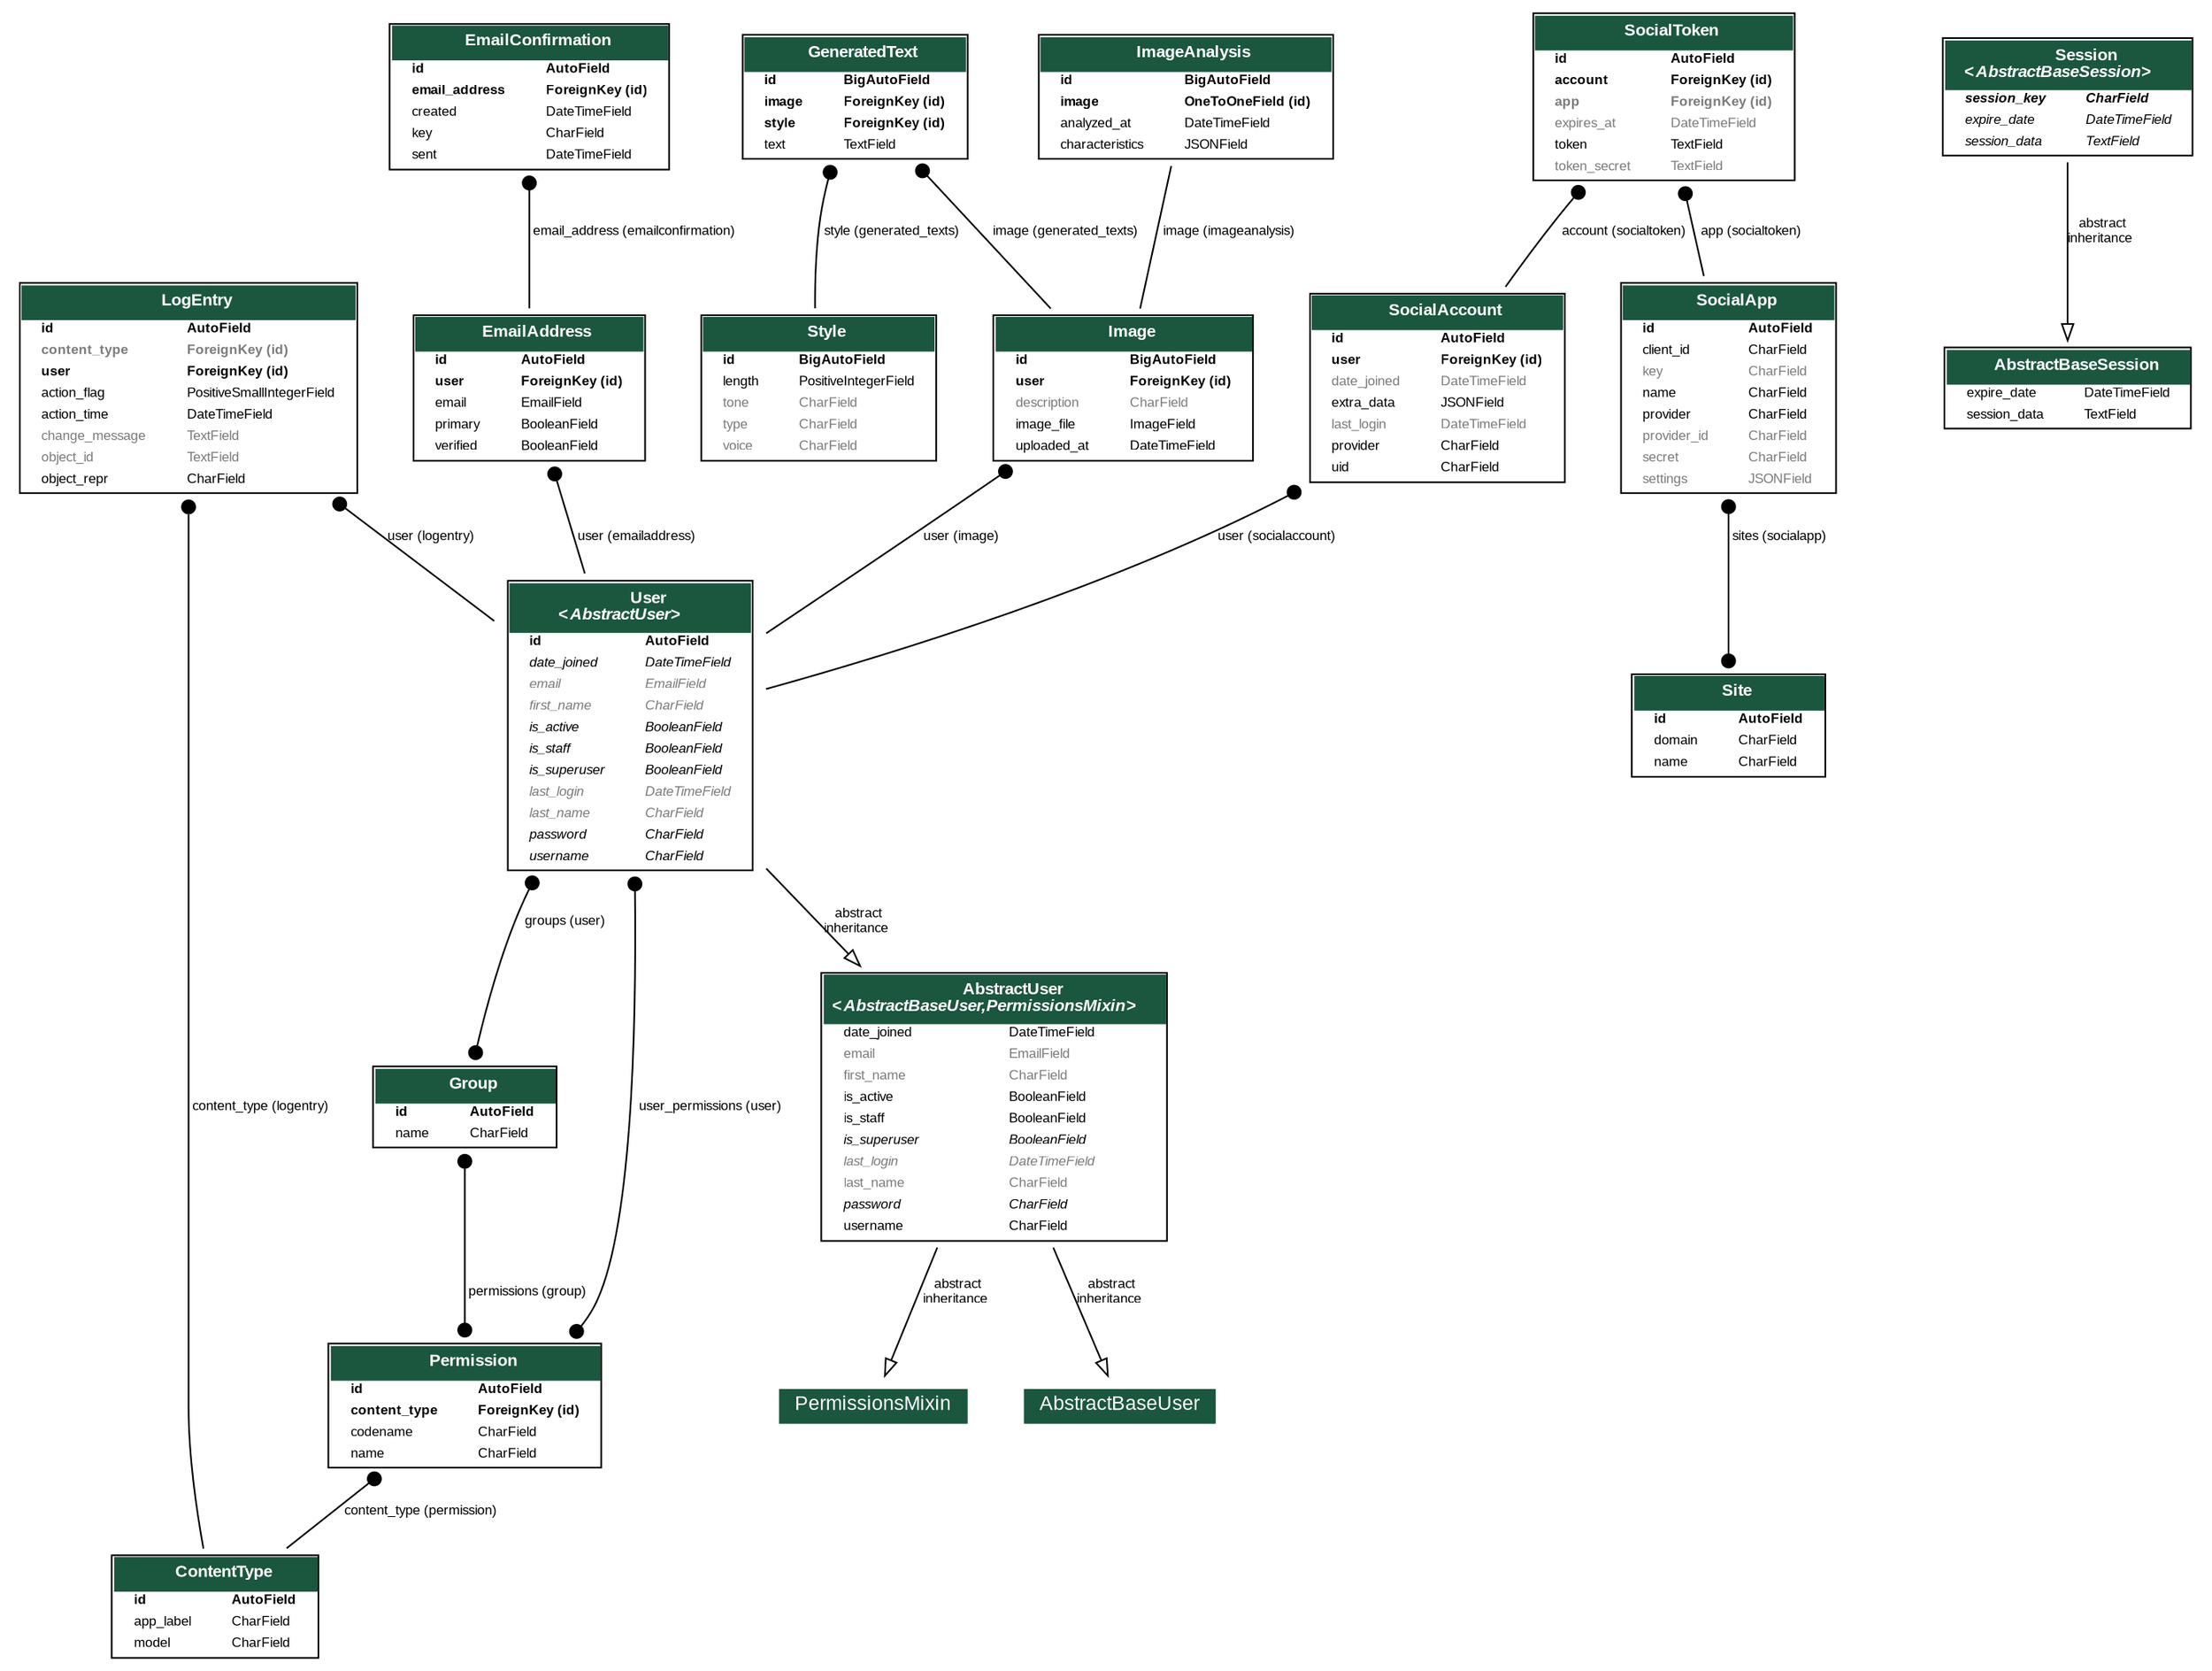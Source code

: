 digraph model_graph {
  // Dotfile by Django-Extensions graph_models
  // Created: 2024-05-15 17:44
  // Cli Options: -a --dot

  fontname = "Arial"
  fontsize = 8
  splines  = true
  rankdir = "TB"

  node [
    fontname = "Arial"
    fontsize = 8
    shape = "plaintext"
  ]

  edge [
    fontname = "Arial"
    fontsize = 8
  ]

  // Labels


  django_contrib_admin_models_LogEntry [label=<
    <TABLE BGCOLOR="white" BORDER="1" CELLBORDER="0" CELLSPACING="0">
    <TR><TD COLSPAN="2" CELLPADDING="5" ALIGN="CENTER" BGCOLOR="#1b563f">
    <FONT FACE="Arial" COLOR="white" POINT-SIZE="10"><B>
    LogEntry
    </B></FONT></TD></TR>
  
  
    <TR><TD ALIGN="LEFT" BORDER="0">
    <FONT FACE="Arial"><B>id</B></FONT>
    </TD><TD ALIGN="LEFT">
    <FONT FACE="Arial"><B>AutoField</B></FONT>
    </TD></TR>
  
  
  
    <TR><TD ALIGN="LEFT" BORDER="0">
    <FONT COLOR="#7B7B7B" FACE="Arial"><B>content_type</B></FONT>
    </TD><TD ALIGN="LEFT">
    <FONT COLOR="#7B7B7B" FACE="Arial"><B>ForeignKey (id)</B></FONT>
    </TD></TR>
  
  
  
    <TR><TD ALIGN="LEFT" BORDER="0">
    <FONT FACE="Arial"><B>user</B></FONT>
    </TD><TD ALIGN="LEFT">
    <FONT FACE="Arial"><B>ForeignKey (id)</B></FONT>
    </TD></TR>
  
  
  
    <TR><TD ALIGN="LEFT" BORDER="0">
    <FONT FACE="Arial">action_flag</FONT>
    </TD><TD ALIGN="LEFT">
    <FONT FACE="Arial">PositiveSmallIntegerField</FONT>
    </TD></TR>
  
  
  
    <TR><TD ALIGN="LEFT" BORDER="0">
    <FONT FACE="Arial">action_time</FONT>
    </TD><TD ALIGN="LEFT">
    <FONT FACE="Arial">DateTimeField</FONT>
    </TD></TR>
  
  
  
    <TR><TD ALIGN="LEFT" BORDER="0">
    <FONT COLOR="#7B7B7B" FACE="Arial">change_message</FONT>
    </TD><TD ALIGN="LEFT">
    <FONT COLOR="#7B7B7B" FACE="Arial">TextField</FONT>
    </TD></TR>
  
  
  
    <TR><TD ALIGN="LEFT" BORDER="0">
    <FONT COLOR="#7B7B7B" FACE="Arial">object_id</FONT>
    </TD><TD ALIGN="LEFT">
    <FONT COLOR="#7B7B7B" FACE="Arial">TextField</FONT>
    </TD></TR>
  
  
  
    <TR><TD ALIGN="LEFT" BORDER="0">
    <FONT FACE="Arial">object_repr</FONT>
    </TD><TD ALIGN="LEFT">
    <FONT FACE="Arial">CharField</FONT>
    </TD></TR>
  
  
    </TABLE>
    >]




  django_contrib_auth_models_AbstractUser [label=<
    <TABLE BGCOLOR="white" BORDER="1" CELLBORDER="0" CELLSPACING="0">
    <TR><TD COLSPAN="2" CELLPADDING="5" ALIGN="CENTER" BGCOLOR="#1b563f">
    <FONT FACE="Arial" COLOR="white" POINT-SIZE="10"><B>
    AbstractUser<BR/>&lt;<FONT FACE="Arial"><I>AbstractBaseUser,PermissionsMixin</I></FONT>&gt;
    </B></FONT></TD></TR>
  
  
    <TR><TD ALIGN="LEFT" BORDER="0">
    <FONT FACE="Arial">date_joined</FONT>
    </TD><TD ALIGN="LEFT">
    <FONT FACE="Arial">DateTimeField</FONT>
    </TD></TR>
  
  
  
    <TR><TD ALIGN="LEFT" BORDER="0">
    <FONT COLOR="#7B7B7B" FACE="Arial">email</FONT>
    </TD><TD ALIGN="LEFT">
    <FONT COLOR="#7B7B7B" FACE="Arial">EmailField</FONT>
    </TD></TR>
  
  
  
    <TR><TD ALIGN="LEFT" BORDER="0">
    <FONT COLOR="#7B7B7B" FACE="Arial">first_name</FONT>
    </TD><TD ALIGN="LEFT">
    <FONT COLOR="#7B7B7B" FACE="Arial">CharField</FONT>
    </TD></TR>
  
  
  
    <TR><TD ALIGN="LEFT" BORDER="0">
    <FONT FACE="Arial">is_active</FONT>
    </TD><TD ALIGN="LEFT">
    <FONT FACE="Arial">BooleanField</FONT>
    </TD></TR>
  
  
  
    <TR><TD ALIGN="LEFT" BORDER="0">
    <FONT FACE="Arial">is_staff</FONT>
    </TD><TD ALIGN="LEFT">
    <FONT FACE="Arial">BooleanField</FONT>
    </TD></TR>
  
  
  
    <TR><TD ALIGN="LEFT" BORDER="0">
    <FONT FACE="Arial"><I>is_superuser</I></FONT>
    </TD><TD ALIGN="LEFT">
    <FONT FACE="Arial"><I>BooleanField</I></FONT>
    </TD></TR>
  
  
  
    <TR><TD ALIGN="LEFT" BORDER="0">
    <FONT COLOR="#7B7B7B" FACE="Arial"><I>last_login</I></FONT>
    </TD><TD ALIGN="LEFT">
    <FONT COLOR="#7B7B7B" FACE="Arial"><I>DateTimeField</I></FONT>
    </TD></TR>
  
  
  
    <TR><TD ALIGN="LEFT" BORDER="0">
    <FONT COLOR="#7B7B7B" FACE="Arial">last_name</FONT>
    </TD><TD ALIGN="LEFT">
    <FONT COLOR="#7B7B7B" FACE="Arial">CharField</FONT>
    </TD></TR>
  
  
  
    <TR><TD ALIGN="LEFT" BORDER="0">
    <FONT FACE="Arial"><I>password</I></FONT>
    </TD><TD ALIGN="LEFT">
    <FONT FACE="Arial"><I>CharField</I></FONT>
    </TD></TR>
  
  
  
    <TR><TD ALIGN="LEFT" BORDER="0">
    <FONT FACE="Arial">username</FONT>
    </TD><TD ALIGN="LEFT">
    <FONT FACE="Arial">CharField</FONT>
    </TD></TR>
  
  
    </TABLE>
    >]

  django_contrib_auth_models_Permission [label=<
    <TABLE BGCOLOR="white" BORDER="1" CELLBORDER="0" CELLSPACING="0">
    <TR><TD COLSPAN="2" CELLPADDING="5" ALIGN="CENTER" BGCOLOR="#1b563f">
    <FONT FACE="Arial" COLOR="white" POINT-SIZE="10"><B>
    Permission
    </B></FONT></TD></TR>
  
  
    <TR><TD ALIGN="LEFT" BORDER="0">
    <FONT FACE="Arial"><B>id</B></FONT>
    </TD><TD ALIGN="LEFT">
    <FONT FACE="Arial"><B>AutoField</B></FONT>
    </TD></TR>
  
  
  
    <TR><TD ALIGN="LEFT" BORDER="0">
    <FONT FACE="Arial"><B>content_type</B></FONT>
    </TD><TD ALIGN="LEFT">
    <FONT FACE="Arial"><B>ForeignKey (id)</B></FONT>
    </TD></TR>
  
  
  
    <TR><TD ALIGN="LEFT" BORDER="0">
    <FONT FACE="Arial">codename</FONT>
    </TD><TD ALIGN="LEFT">
    <FONT FACE="Arial">CharField</FONT>
    </TD></TR>
  
  
  
    <TR><TD ALIGN="LEFT" BORDER="0">
    <FONT FACE="Arial">name</FONT>
    </TD><TD ALIGN="LEFT">
    <FONT FACE="Arial">CharField</FONT>
    </TD></TR>
  
  
    </TABLE>
    >]

  django_contrib_auth_models_Group [label=<
    <TABLE BGCOLOR="white" BORDER="1" CELLBORDER="0" CELLSPACING="0">
    <TR><TD COLSPAN="2" CELLPADDING="5" ALIGN="CENTER" BGCOLOR="#1b563f">
    <FONT FACE="Arial" COLOR="white" POINT-SIZE="10"><B>
    Group
    </B></FONT></TD></TR>
  
  
    <TR><TD ALIGN="LEFT" BORDER="0">
    <FONT FACE="Arial"><B>id</B></FONT>
    </TD><TD ALIGN="LEFT">
    <FONT FACE="Arial"><B>AutoField</B></FONT>
    </TD></TR>
  
  
  
    <TR><TD ALIGN="LEFT" BORDER="0">
    <FONT FACE="Arial">name</FONT>
    </TD><TD ALIGN="LEFT">
    <FONT FACE="Arial">CharField</FONT>
    </TD></TR>
  
  
    </TABLE>
    >]

  django_contrib_auth_models_User [label=<
    <TABLE BGCOLOR="white" BORDER="1" CELLBORDER="0" CELLSPACING="0">
    <TR><TD COLSPAN="2" CELLPADDING="5" ALIGN="CENTER" BGCOLOR="#1b563f">
    <FONT FACE="Arial" COLOR="white" POINT-SIZE="10"><B>
    User<BR/>&lt;<FONT FACE="Arial"><I>AbstractUser</I></FONT>&gt;
    </B></FONT></TD></TR>
  
  
    <TR><TD ALIGN="LEFT" BORDER="0">
    <FONT FACE="Arial"><B>id</B></FONT>
    </TD><TD ALIGN="LEFT">
    <FONT FACE="Arial"><B>AutoField</B></FONT>
    </TD></TR>
  
  
  
    <TR><TD ALIGN="LEFT" BORDER="0">
    <FONT FACE="Arial"><I>date_joined</I></FONT>
    </TD><TD ALIGN="LEFT">
    <FONT FACE="Arial"><I>DateTimeField</I></FONT>
    </TD></TR>
  
  
  
    <TR><TD ALIGN="LEFT" BORDER="0">
    <FONT COLOR="#7B7B7B" FACE="Arial"><I>email</I></FONT>
    </TD><TD ALIGN="LEFT">
    <FONT COLOR="#7B7B7B" FACE="Arial"><I>EmailField</I></FONT>
    </TD></TR>
  
  
  
    <TR><TD ALIGN="LEFT" BORDER="0">
    <FONT COLOR="#7B7B7B" FACE="Arial"><I>first_name</I></FONT>
    </TD><TD ALIGN="LEFT">
    <FONT COLOR="#7B7B7B" FACE="Arial"><I>CharField</I></FONT>
    </TD></TR>
  
  
  
    <TR><TD ALIGN="LEFT" BORDER="0">
    <FONT FACE="Arial"><I>is_active</I></FONT>
    </TD><TD ALIGN="LEFT">
    <FONT FACE="Arial"><I>BooleanField</I></FONT>
    </TD></TR>
  
  
  
    <TR><TD ALIGN="LEFT" BORDER="0">
    <FONT FACE="Arial"><I>is_staff</I></FONT>
    </TD><TD ALIGN="LEFT">
    <FONT FACE="Arial"><I>BooleanField</I></FONT>
    </TD></TR>
  
  
  
    <TR><TD ALIGN="LEFT" BORDER="0">
    <FONT FACE="Arial"><I>is_superuser</I></FONT>
    </TD><TD ALIGN="LEFT">
    <FONT FACE="Arial"><I>BooleanField</I></FONT>
    </TD></TR>
  
  
  
    <TR><TD ALIGN="LEFT" BORDER="0">
    <FONT COLOR="#7B7B7B" FACE="Arial"><I>last_login</I></FONT>
    </TD><TD ALIGN="LEFT">
    <FONT COLOR="#7B7B7B" FACE="Arial"><I>DateTimeField</I></FONT>
    </TD></TR>
  
  
  
    <TR><TD ALIGN="LEFT" BORDER="0">
    <FONT COLOR="#7B7B7B" FACE="Arial"><I>last_name</I></FONT>
    </TD><TD ALIGN="LEFT">
    <FONT COLOR="#7B7B7B" FACE="Arial"><I>CharField</I></FONT>
    </TD></TR>
  
  
  
    <TR><TD ALIGN="LEFT" BORDER="0">
    <FONT FACE="Arial"><I>password</I></FONT>
    </TD><TD ALIGN="LEFT">
    <FONT FACE="Arial"><I>CharField</I></FONT>
    </TD></TR>
  
  
  
    <TR><TD ALIGN="LEFT" BORDER="0">
    <FONT FACE="Arial"><I>username</I></FONT>
    </TD><TD ALIGN="LEFT">
    <FONT FACE="Arial"><I>CharField</I></FONT>
    </TD></TR>
  
  
    </TABLE>
    >]




  django_contrib_contenttypes_models_ContentType [label=<
    <TABLE BGCOLOR="white" BORDER="1" CELLBORDER="0" CELLSPACING="0">
    <TR><TD COLSPAN="2" CELLPADDING="5" ALIGN="CENTER" BGCOLOR="#1b563f">
    <FONT FACE="Arial" COLOR="white" POINT-SIZE="10"><B>
    ContentType
    </B></FONT></TD></TR>
  
  
    <TR><TD ALIGN="LEFT" BORDER="0">
    <FONT FACE="Arial"><B>id</B></FONT>
    </TD><TD ALIGN="LEFT">
    <FONT FACE="Arial"><B>AutoField</B></FONT>
    </TD></TR>
  
  
  
    <TR><TD ALIGN="LEFT" BORDER="0">
    <FONT FACE="Arial">app_label</FONT>
    </TD><TD ALIGN="LEFT">
    <FONT FACE="Arial">CharField</FONT>
    </TD></TR>
  
  
  
    <TR><TD ALIGN="LEFT" BORDER="0">
    <FONT FACE="Arial">model</FONT>
    </TD><TD ALIGN="LEFT">
    <FONT FACE="Arial">CharField</FONT>
    </TD></TR>
  
  
    </TABLE>
    >]




  django_contrib_sessions_base_session_AbstractBaseSession [label=<
    <TABLE BGCOLOR="white" BORDER="1" CELLBORDER="0" CELLSPACING="0">
    <TR><TD COLSPAN="2" CELLPADDING="5" ALIGN="CENTER" BGCOLOR="#1b563f">
    <FONT FACE="Arial" COLOR="white" POINT-SIZE="10"><B>
    AbstractBaseSession
    </B></FONT></TD></TR>
  
  
    <TR><TD ALIGN="LEFT" BORDER="0">
    <FONT FACE="Arial">expire_date</FONT>
    </TD><TD ALIGN="LEFT">
    <FONT FACE="Arial">DateTimeField</FONT>
    </TD></TR>
  
  
  
    <TR><TD ALIGN="LEFT" BORDER="0">
    <FONT FACE="Arial">session_data</FONT>
    </TD><TD ALIGN="LEFT">
    <FONT FACE="Arial">TextField</FONT>
    </TD></TR>
  
  
    </TABLE>
    >]

  django_contrib_sessions_models_Session [label=<
    <TABLE BGCOLOR="white" BORDER="1" CELLBORDER="0" CELLSPACING="0">
    <TR><TD COLSPAN="2" CELLPADDING="5" ALIGN="CENTER" BGCOLOR="#1b563f">
    <FONT FACE="Arial" COLOR="white" POINT-SIZE="10"><B>
    Session<BR/>&lt;<FONT FACE="Arial"><I>AbstractBaseSession</I></FONT>&gt;
    </B></FONT></TD></TR>
  
  
    <TR><TD ALIGN="LEFT" BORDER="0">
    <FONT FACE="Arial"><I><B>session_key</B></I></FONT>
    </TD><TD ALIGN="LEFT">
    <FONT FACE="Arial"><I><B>CharField</B></I></FONT>
    </TD></TR>
  
  
  
    <TR><TD ALIGN="LEFT" BORDER="0">
    <FONT FACE="Arial"><I>expire_date</I></FONT>
    </TD><TD ALIGN="LEFT">
    <FONT FACE="Arial"><I>DateTimeField</I></FONT>
    </TD></TR>
  
  
  
    <TR><TD ALIGN="LEFT" BORDER="0">
    <FONT FACE="Arial"><I>session_data</I></FONT>
    </TD><TD ALIGN="LEFT">
    <FONT FACE="Arial"><I>TextField</I></FONT>
    </TD></TR>
  
  
    </TABLE>
    >]




  image2text_app_models_Image [label=<
    <TABLE BGCOLOR="white" BORDER="1" CELLBORDER="0" CELLSPACING="0">
    <TR><TD COLSPAN="2" CELLPADDING="5" ALIGN="CENTER" BGCOLOR="#1b563f">
    <FONT FACE="Arial" COLOR="white" POINT-SIZE="10"><B>
    Image
    </B></FONT></TD></TR>
  
  
    <TR><TD ALIGN="LEFT" BORDER="0">
    <FONT FACE="Arial"><B>id</B></FONT>
    </TD><TD ALIGN="LEFT">
    <FONT FACE="Arial"><B>BigAutoField</B></FONT>
    </TD></TR>
  
  
  
    <TR><TD ALIGN="LEFT" BORDER="0">
    <FONT FACE="Arial"><B>user</B></FONT>
    </TD><TD ALIGN="LEFT">
    <FONT FACE="Arial"><B>ForeignKey (id)</B></FONT>
    </TD></TR>
  
  
  
    <TR><TD ALIGN="LEFT" BORDER="0">
    <FONT COLOR="#7B7B7B" FACE="Arial">description</FONT>
    </TD><TD ALIGN="LEFT">
    <FONT COLOR="#7B7B7B" FACE="Arial">CharField</FONT>
    </TD></TR>
  
  
  
    <TR><TD ALIGN="LEFT" BORDER="0">
    <FONT FACE="Arial">image_file</FONT>
    </TD><TD ALIGN="LEFT">
    <FONT FACE="Arial">ImageField</FONT>
    </TD></TR>
  
  
  
    <TR><TD ALIGN="LEFT" BORDER="0">
    <FONT FACE="Arial">uploaded_at</FONT>
    </TD><TD ALIGN="LEFT">
    <FONT FACE="Arial">DateTimeField</FONT>
    </TD></TR>
  
  
    </TABLE>
    >]

  image2text_app_models_Style [label=<
    <TABLE BGCOLOR="white" BORDER="1" CELLBORDER="0" CELLSPACING="0">
    <TR><TD COLSPAN="2" CELLPADDING="5" ALIGN="CENTER" BGCOLOR="#1b563f">
    <FONT FACE="Arial" COLOR="white" POINT-SIZE="10"><B>
    Style
    </B></FONT></TD></TR>
  
  
    <TR><TD ALIGN="LEFT" BORDER="0">
    <FONT FACE="Arial"><B>id</B></FONT>
    </TD><TD ALIGN="LEFT">
    <FONT FACE="Arial"><B>BigAutoField</B></FONT>
    </TD></TR>
  
  
  
    <TR><TD ALIGN="LEFT" BORDER="0">
    <FONT FACE="Arial">length</FONT>
    </TD><TD ALIGN="LEFT">
    <FONT FACE="Arial">PositiveIntegerField</FONT>
    </TD></TR>
  
  
  
    <TR><TD ALIGN="LEFT" BORDER="0">
    <FONT COLOR="#7B7B7B" FACE="Arial">tone</FONT>
    </TD><TD ALIGN="LEFT">
    <FONT COLOR="#7B7B7B" FACE="Arial">CharField</FONT>
    </TD></TR>
  
  
  
    <TR><TD ALIGN="LEFT" BORDER="0">
    <FONT COLOR="#7B7B7B" FACE="Arial">type</FONT>
    </TD><TD ALIGN="LEFT">
    <FONT COLOR="#7B7B7B" FACE="Arial">CharField</FONT>
    </TD></TR>
  
  
  
    <TR><TD ALIGN="LEFT" BORDER="0">
    <FONT COLOR="#7B7B7B" FACE="Arial">voice</FONT>
    </TD><TD ALIGN="LEFT">
    <FONT COLOR="#7B7B7B" FACE="Arial">CharField</FONT>
    </TD></TR>
  
  
    </TABLE>
    >]

  image2text_app_models_ImageAnalysis [label=<
    <TABLE BGCOLOR="white" BORDER="1" CELLBORDER="0" CELLSPACING="0">
    <TR><TD COLSPAN="2" CELLPADDING="5" ALIGN="CENTER" BGCOLOR="#1b563f">
    <FONT FACE="Arial" COLOR="white" POINT-SIZE="10"><B>
    ImageAnalysis
    </B></FONT></TD></TR>
  
  
    <TR><TD ALIGN="LEFT" BORDER="0">
    <FONT FACE="Arial"><B>id</B></FONT>
    </TD><TD ALIGN="LEFT">
    <FONT FACE="Arial"><B>BigAutoField</B></FONT>
    </TD></TR>
  
  
  
    <TR><TD ALIGN="LEFT" BORDER="0">
    <FONT FACE="Arial"><B>image</B></FONT>
    </TD><TD ALIGN="LEFT">
    <FONT FACE="Arial"><B>OneToOneField (id)</B></FONT>
    </TD></TR>
  
  
  
    <TR><TD ALIGN="LEFT" BORDER="0">
    <FONT FACE="Arial">analyzed_at</FONT>
    </TD><TD ALIGN="LEFT">
    <FONT FACE="Arial">DateTimeField</FONT>
    </TD></TR>
  
  
  
    <TR><TD ALIGN="LEFT" BORDER="0">
    <FONT FACE="Arial">characteristics</FONT>
    </TD><TD ALIGN="LEFT">
    <FONT FACE="Arial">JSONField</FONT>
    </TD></TR>
  
  
    </TABLE>
    >]

  image2text_app_models_GeneratedText [label=<
    <TABLE BGCOLOR="white" BORDER="1" CELLBORDER="0" CELLSPACING="0">
    <TR><TD COLSPAN="2" CELLPADDING="5" ALIGN="CENTER" BGCOLOR="#1b563f">
    <FONT FACE="Arial" COLOR="white" POINT-SIZE="10"><B>
    GeneratedText
    </B></FONT></TD></TR>
  
  
    <TR><TD ALIGN="LEFT" BORDER="0">
    <FONT FACE="Arial"><B>id</B></FONT>
    </TD><TD ALIGN="LEFT">
    <FONT FACE="Arial"><B>BigAutoField</B></FONT>
    </TD></TR>
  
  
  
    <TR><TD ALIGN="LEFT" BORDER="0">
    <FONT FACE="Arial"><B>image</B></FONT>
    </TD><TD ALIGN="LEFT">
    <FONT FACE="Arial"><B>ForeignKey (id)</B></FONT>
    </TD></TR>
  
  
  
    <TR><TD ALIGN="LEFT" BORDER="0">
    <FONT FACE="Arial"><B>style</B></FONT>
    </TD><TD ALIGN="LEFT">
    <FONT FACE="Arial"><B>ForeignKey (id)</B></FONT>
    </TD></TR>
  
  
  
    <TR><TD ALIGN="LEFT" BORDER="0">
    <FONT FACE="Arial">text</FONT>
    </TD><TD ALIGN="LEFT">
    <FONT FACE="Arial">TextField</FONT>
    </TD></TR>
  
  
    </TABLE>
    >]




  django_contrib_sites_models_Site [label=<
    <TABLE BGCOLOR="white" BORDER="1" CELLBORDER="0" CELLSPACING="0">
    <TR><TD COLSPAN="2" CELLPADDING="5" ALIGN="CENTER" BGCOLOR="#1b563f">
    <FONT FACE="Arial" COLOR="white" POINT-SIZE="10"><B>
    Site
    </B></FONT></TD></TR>
  
  
    <TR><TD ALIGN="LEFT" BORDER="0">
    <FONT FACE="Arial"><B>id</B></FONT>
    </TD><TD ALIGN="LEFT">
    <FONT FACE="Arial"><B>AutoField</B></FONT>
    </TD></TR>
  
  
  
    <TR><TD ALIGN="LEFT" BORDER="0">
    <FONT FACE="Arial">domain</FONT>
    </TD><TD ALIGN="LEFT">
    <FONT FACE="Arial">CharField</FONT>
    </TD></TR>
  
  
  
    <TR><TD ALIGN="LEFT" BORDER="0">
    <FONT FACE="Arial">name</FONT>
    </TD><TD ALIGN="LEFT">
    <FONT FACE="Arial">CharField</FONT>
    </TD></TR>
  
  
    </TABLE>
    >]




  allauth_account_models_EmailAddress [label=<
    <TABLE BGCOLOR="white" BORDER="1" CELLBORDER="0" CELLSPACING="0">
    <TR><TD COLSPAN="2" CELLPADDING="5" ALIGN="CENTER" BGCOLOR="#1b563f">
    <FONT FACE="Arial" COLOR="white" POINT-SIZE="10"><B>
    EmailAddress
    </B></FONT></TD></TR>
  
  
    <TR><TD ALIGN="LEFT" BORDER="0">
    <FONT FACE="Arial"><B>id</B></FONT>
    </TD><TD ALIGN="LEFT">
    <FONT FACE="Arial"><B>AutoField</B></FONT>
    </TD></TR>
  
  
  
    <TR><TD ALIGN="LEFT" BORDER="0">
    <FONT FACE="Arial"><B>user</B></FONT>
    </TD><TD ALIGN="LEFT">
    <FONT FACE="Arial"><B>ForeignKey (id)</B></FONT>
    </TD></TR>
  
  
  
    <TR><TD ALIGN="LEFT" BORDER="0">
    <FONT FACE="Arial">email</FONT>
    </TD><TD ALIGN="LEFT">
    <FONT FACE="Arial">EmailField</FONT>
    </TD></TR>
  
  
  
    <TR><TD ALIGN="LEFT" BORDER="0">
    <FONT FACE="Arial">primary</FONT>
    </TD><TD ALIGN="LEFT">
    <FONT FACE="Arial">BooleanField</FONT>
    </TD></TR>
  
  
  
    <TR><TD ALIGN="LEFT" BORDER="0">
    <FONT FACE="Arial">verified</FONT>
    </TD><TD ALIGN="LEFT">
    <FONT FACE="Arial">BooleanField</FONT>
    </TD></TR>
  
  
    </TABLE>
    >]

  allauth_account_models_EmailConfirmation [label=<
    <TABLE BGCOLOR="white" BORDER="1" CELLBORDER="0" CELLSPACING="0">
    <TR><TD COLSPAN="2" CELLPADDING="5" ALIGN="CENTER" BGCOLOR="#1b563f">
    <FONT FACE="Arial" COLOR="white" POINT-SIZE="10"><B>
    EmailConfirmation
    </B></FONT></TD></TR>
  
  
    <TR><TD ALIGN="LEFT" BORDER="0">
    <FONT FACE="Arial"><B>id</B></FONT>
    </TD><TD ALIGN="LEFT">
    <FONT FACE="Arial"><B>AutoField</B></FONT>
    </TD></TR>
  
  
  
    <TR><TD ALIGN="LEFT" BORDER="0">
    <FONT FACE="Arial"><B>email_address</B></FONT>
    </TD><TD ALIGN="LEFT">
    <FONT FACE="Arial"><B>ForeignKey (id)</B></FONT>
    </TD></TR>
  
  
  
    <TR><TD ALIGN="LEFT" BORDER="0">
    <FONT FACE="Arial">created</FONT>
    </TD><TD ALIGN="LEFT">
    <FONT FACE="Arial">DateTimeField</FONT>
    </TD></TR>
  
  
  
    <TR><TD ALIGN="LEFT" BORDER="0">
    <FONT FACE="Arial">key</FONT>
    </TD><TD ALIGN="LEFT">
    <FONT FACE="Arial">CharField</FONT>
    </TD></TR>
  
  
  
    <TR><TD ALIGN="LEFT" BORDER="0">
    <FONT FACE="Arial">sent</FONT>
    </TD><TD ALIGN="LEFT">
    <FONT FACE="Arial">DateTimeField</FONT>
    </TD></TR>
  
  
    </TABLE>
    >]




  allauth_socialaccount_models_SocialApp [label=<
    <TABLE BGCOLOR="white" BORDER="1" CELLBORDER="0" CELLSPACING="0">
    <TR><TD COLSPAN="2" CELLPADDING="5" ALIGN="CENTER" BGCOLOR="#1b563f">
    <FONT FACE="Arial" COLOR="white" POINT-SIZE="10"><B>
    SocialApp
    </B></FONT></TD></TR>
  
  
    <TR><TD ALIGN="LEFT" BORDER="0">
    <FONT FACE="Arial"><B>id</B></FONT>
    </TD><TD ALIGN="LEFT">
    <FONT FACE="Arial"><B>AutoField</B></FONT>
    </TD></TR>
  
  
  
    <TR><TD ALIGN="LEFT" BORDER="0">
    <FONT FACE="Arial">client_id</FONT>
    </TD><TD ALIGN="LEFT">
    <FONT FACE="Arial">CharField</FONT>
    </TD></TR>
  
  
  
    <TR><TD ALIGN="LEFT" BORDER="0">
    <FONT COLOR="#7B7B7B" FACE="Arial">key</FONT>
    </TD><TD ALIGN="LEFT">
    <FONT COLOR="#7B7B7B" FACE="Arial">CharField</FONT>
    </TD></TR>
  
  
  
    <TR><TD ALIGN="LEFT" BORDER="0">
    <FONT FACE="Arial">name</FONT>
    </TD><TD ALIGN="LEFT">
    <FONT FACE="Arial">CharField</FONT>
    </TD></TR>
  
  
  
    <TR><TD ALIGN="LEFT" BORDER="0">
    <FONT FACE="Arial">provider</FONT>
    </TD><TD ALIGN="LEFT">
    <FONT FACE="Arial">CharField</FONT>
    </TD></TR>
  
  
  
    <TR><TD ALIGN="LEFT" BORDER="0">
    <FONT COLOR="#7B7B7B" FACE="Arial">provider_id</FONT>
    </TD><TD ALIGN="LEFT">
    <FONT COLOR="#7B7B7B" FACE="Arial">CharField</FONT>
    </TD></TR>
  
  
  
    <TR><TD ALIGN="LEFT" BORDER="0">
    <FONT COLOR="#7B7B7B" FACE="Arial">secret</FONT>
    </TD><TD ALIGN="LEFT">
    <FONT COLOR="#7B7B7B" FACE="Arial">CharField</FONT>
    </TD></TR>
  
  
  
    <TR><TD ALIGN="LEFT" BORDER="0">
    <FONT COLOR="#7B7B7B" FACE="Arial">settings</FONT>
    </TD><TD ALIGN="LEFT">
    <FONT COLOR="#7B7B7B" FACE="Arial">JSONField</FONT>
    </TD></TR>
  
  
    </TABLE>
    >]

  allauth_socialaccount_models_SocialAccount [label=<
    <TABLE BGCOLOR="white" BORDER="1" CELLBORDER="0" CELLSPACING="0">
    <TR><TD COLSPAN="2" CELLPADDING="5" ALIGN="CENTER" BGCOLOR="#1b563f">
    <FONT FACE="Arial" COLOR="white" POINT-SIZE="10"><B>
    SocialAccount
    </B></FONT></TD></TR>
  
  
    <TR><TD ALIGN="LEFT" BORDER="0">
    <FONT FACE="Arial"><B>id</B></FONT>
    </TD><TD ALIGN="LEFT">
    <FONT FACE="Arial"><B>AutoField</B></FONT>
    </TD></TR>
  
  
  
    <TR><TD ALIGN="LEFT" BORDER="0">
    <FONT FACE="Arial"><B>user</B></FONT>
    </TD><TD ALIGN="LEFT">
    <FONT FACE="Arial"><B>ForeignKey (id)</B></FONT>
    </TD></TR>
  
  
  
    <TR><TD ALIGN="LEFT" BORDER="0">
    <FONT COLOR="#7B7B7B" FACE="Arial">date_joined</FONT>
    </TD><TD ALIGN="LEFT">
    <FONT COLOR="#7B7B7B" FACE="Arial">DateTimeField</FONT>
    </TD></TR>
  
  
  
    <TR><TD ALIGN="LEFT" BORDER="0">
    <FONT FACE="Arial">extra_data</FONT>
    </TD><TD ALIGN="LEFT">
    <FONT FACE="Arial">JSONField</FONT>
    </TD></TR>
  
  
  
    <TR><TD ALIGN="LEFT" BORDER="0">
    <FONT COLOR="#7B7B7B" FACE="Arial">last_login</FONT>
    </TD><TD ALIGN="LEFT">
    <FONT COLOR="#7B7B7B" FACE="Arial">DateTimeField</FONT>
    </TD></TR>
  
  
  
    <TR><TD ALIGN="LEFT" BORDER="0">
    <FONT FACE="Arial">provider</FONT>
    </TD><TD ALIGN="LEFT">
    <FONT FACE="Arial">CharField</FONT>
    </TD></TR>
  
  
  
    <TR><TD ALIGN="LEFT" BORDER="0">
    <FONT FACE="Arial">uid</FONT>
    </TD><TD ALIGN="LEFT">
    <FONT FACE="Arial">CharField</FONT>
    </TD></TR>
  
  
    </TABLE>
    >]

  allauth_socialaccount_models_SocialToken [label=<
    <TABLE BGCOLOR="white" BORDER="1" CELLBORDER="0" CELLSPACING="0">
    <TR><TD COLSPAN="2" CELLPADDING="5" ALIGN="CENTER" BGCOLOR="#1b563f">
    <FONT FACE="Arial" COLOR="white" POINT-SIZE="10"><B>
    SocialToken
    </B></FONT></TD></TR>
  
  
    <TR><TD ALIGN="LEFT" BORDER="0">
    <FONT FACE="Arial"><B>id</B></FONT>
    </TD><TD ALIGN="LEFT">
    <FONT FACE="Arial"><B>AutoField</B></FONT>
    </TD></TR>
  
  
  
    <TR><TD ALIGN="LEFT" BORDER="0">
    <FONT FACE="Arial"><B>account</B></FONT>
    </TD><TD ALIGN="LEFT">
    <FONT FACE="Arial"><B>ForeignKey (id)</B></FONT>
    </TD></TR>
  
  
  
    <TR><TD ALIGN="LEFT" BORDER="0">
    <FONT COLOR="#7B7B7B" FACE="Arial"><B>app</B></FONT>
    </TD><TD ALIGN="LEFT">
    <FONT COLOR="#7B7B7B" FACE="Arial"><B>ForeignKey (id)</B></FONT>
    </TD></TR>
  
  
  
    <TR><TD ALIGN="LEFT" BORDER="0">
    <FONT COLOR="#7B7B7B" FACE="Arial">expires_at</FONT>
    </TD><TD ALIGN="LEFT">
    <FONT COLOR="#7B7B7B" FACE="Arial">DateTimeField</FONT>
    </TD></TR>
  
  
  
    <TR><TD ALIGN="LEFT" BORDER="0">
    <FONT FACE="Arial">token</FONT>
    </TD><TD ALIGN="LEFT">
    <FONT FACE="Arial">TextField</FONT>
    </TD></TR>
  
  
  
    <TR><TD ALIGN="LEFT" BORDER="0">
    <FONT COLOR="#7B7B7B" FACE="Arial">token_secret</FONT>
    </TD><TD ALIGN="LEFT">
    <FONT COLOR="#7B7B7B" FACE="Arial">TextField</FONT>
    </TD></TR>
  
  
    </TABLE>
    >]




  // Relations

  django_contrib_admin_models_LogEntry -> django_contrib_auth_models_User
  [label=" user (logentry)"] [arrowhead=none, arrowtail=dot, dir=both];

  django_contrib_admin_models_LogEntry -> django_contrib_contenttypes_models_ContentType
  [label=" content_type (logentry)"] [arrowhead=none, arrowtail=dot, dir=both];

  django_contrib_auth_base_user_AbstractBaseUser [label=<
  <TABLE BGCOLOR="white" BORDER="0" CELLBORDER="0" CELLSPACING="0">
  <TR><TD COLSPAN="2" CELLPADDING="4" ALIGN="CENTER" BGCOLOR="#1b563f">
  <FONT FACE="Arial" POINT-SIZE="12" COLOR="white">AbstractBaseUser</FONT>
  </TD></TR>
  </TABLE>
  >]
  django_contrib_auth_models_AbstractUser -> django_contrib_auth_base_user_AbstractBaseUser
  [label=" abstract\ninheritance"] [arrowhead=empty, arrowtail=none, dir=both];
  django_contrib_auth_models_PermissionsMixin [label=<
  <TABLE BGCOLOR="white" BORDER="0" CELLBORDER="0" CELLSPACING="0">
  <TR><TD COLSPAN="2" CELLPADDING="4" ALIGN="CENTER" BGCOLOR="#1b563f">
  <FONT FACE="Arial" POINT-SIZE="12" COLOR="white">PermissionsMixin</FONT>
  </TD></TR>
  </TABLE>
  >]
  django_contrib_auth_models_AbstractUser -> django_contrib_auth_models_PermissionsMixin
  [label=" abstract\ninheritance"] [arrowhead=empty, arrowtail=none, dir=both];

  django_contrib_auth_models_Permission -> django_contrib_contenttypes_models_ContentType
  [label=" content_type (permission)"] [arrowhead=none, arrowtail=dot, dir=both];

  django_contrib_auth_models_Group -> django_contrib_auth_models_Permission
  [label=" permissions (group)"] [arrowhead=dot arrowtail=dot, dir=both];

  django_contrib_auth_models_User -> django_contrib_auth_models_Group
  [label=" groups (user)"] [arrowhead=dot arrowtail=dot, dir=both];

  django_contrib_auth_models_User -> django_contrib_auth_models_Permission
  [label=" user_permissions (user)"] [arrowhead=dot arrowtail=dot, dir=both];

  django_contrib_auth_models_User -> django_contrib_auth_models_AbstractUser
  [label=" abstract\ninheritance"] [arrowhead=empty, arrowtail=none, dir=both];



  django_contrib_sessions_models_Session -> django_contrib_sessions_base_session_AbstractBaseSession
  [label=" abstract\ninheritance"] [arrowhead=empty, arrowtail=none, dir=both];


  image2text_app_models_Image -> django_contrib_auth_models_User
  [label=" user (image)"] [arrowhead=none, arrowtail=dot, dir=both];

  image2text_app_models_ImageAnalysis -> image2text_app_models_Image
  [label=" image (imageanalysis)"] [arrowhead=none, arrowtail=none, dir=both];

  image2text_app_models_GeneratedText -> image2text_app_models_Image
  [label=" image (generated_texts)"] [arrowhead=none, arrowtail=dot, dir=both];

  image2text_app_models_GeneratedText -> image2text_app_models_Style
  [label=" style (generated_texts)"] [arrowhead=none, arrowtail=dot, dir=both];



  allauth_account_models_EmailAddress -> django_contrib_auth_models_User
  [label=" user (emailaddress)"] [arrowhead=none, arrowtail=dot, dir=both];

  allauth_account_models_EmailConfirmation -> allauth_account_models_EmailAddress
  [label=" email_address (emailconfirmation)"] [arrowhead=none, arrowtail=dot, dir=both];


  allauth_socialaccount_models_SocialApp -> django_contrib_sites_models_Site
  [label=" sites (socialapp)"] [arrowhead=dot arrowtail=dot, dir=both];

  allauth_socialaccount_models_SocialAccount -> django_contrib_auth_models_User
  [label=" user (socialaccount)"] [arrowhead=none, arrowtail=dot, dir=both];

  allauth_socialaccount_models_SocialToken -> allauth_socialaccount_models_SocialApp
  [label=" app (socialtoken)"] [arrowhead=none, arrowtail=dot, dir=both];

  allauth_socialaccount_models_SocialToken -> allauth_socialaccount_models_SocialAccount
  [label=" account (socialtoken)"] [arrowhead=none, arrowtail=dot, dir=both];


}
